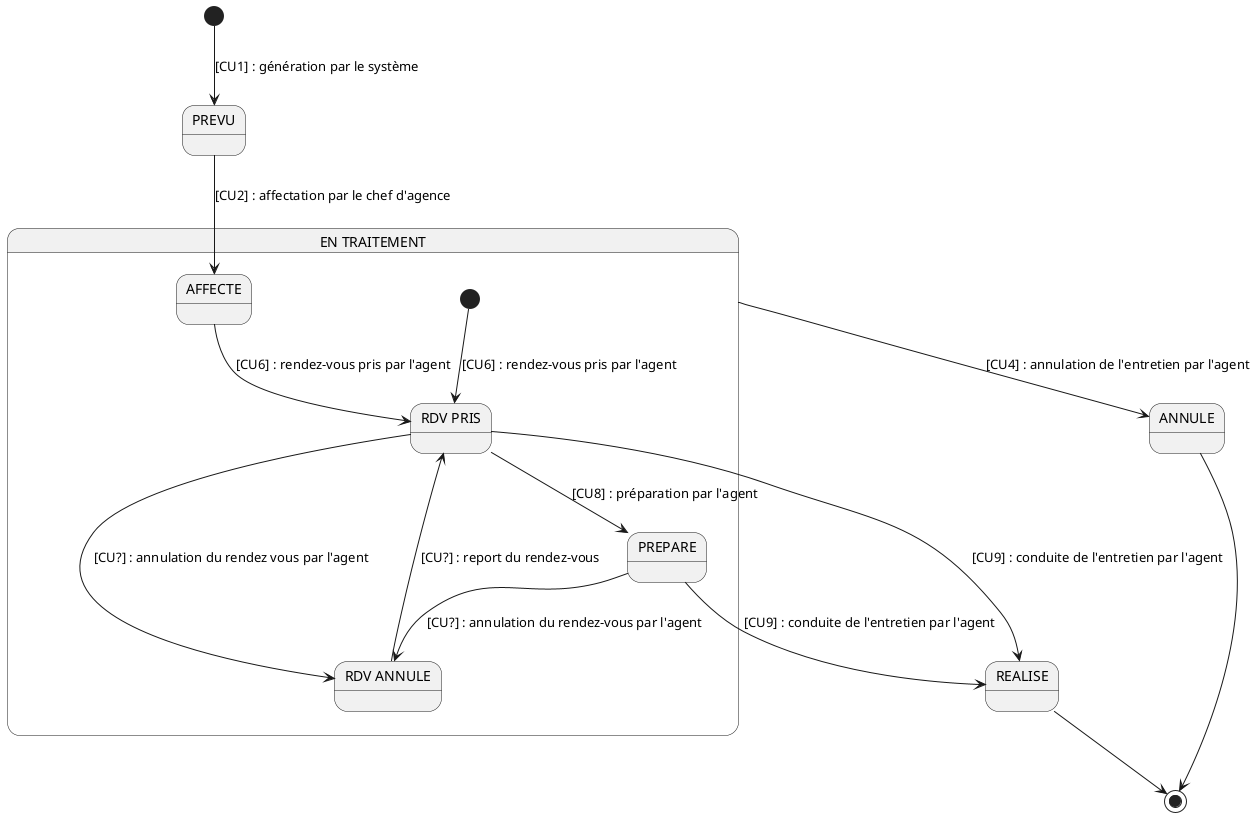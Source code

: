 @startuml

[*] --> PREVU : [CU1] : génération par le système

state "EN TRAITEMENT" as EnTraitement {

state "RDV PRIS" as RdvPris
state "RDV ANNULE" as RdvAnnule

[*] --> RdvPris : [CU6] : rendez-vous pris par l'agent

PREVU --> AFFECTE : [CU2] : affectation par le chef d'agence 

AFFECTE --> RdvPris : [CU6] : rendez-vous pris par l'agent

RdvPris --> PREPARE : [CU8] : préparation par l'agent

RdvPris --> RdvAnnule : [CU?] : annulation du rendez vous par l'agent
PREPARE --> RdvAnnule : [CU?] : annulation du rendez-vous par l'agent
RdvAnnule --> RdvPris : [CU?] : report du rendez-vous

}

RdvPris --> REALISE : [CU9] : conduite de l'entretien par l'agent
PREPARE --> REALISE : [CU9] : conduite de l'entretien par l'agent

EnTraitement --> ANNULE : [CU4] : annulation de l'entretien par l'agent

REALISE --> [*]
ANNULE --> [*] 

@enduml